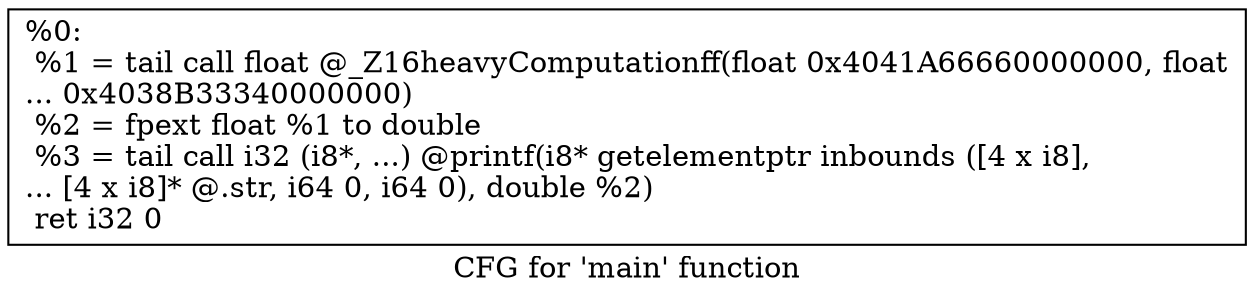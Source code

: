 digraph "CFG for 'main' function" {
	label="CFG for 'main' function";

	Node0x3cf1be0 [shape=record,label="{%0:\l  %1 = tail call float @_Z16heavyComputationff(float 0x4041A66660000000, float\l... 0x4038B33340000000)\l  %2 = fpext float %1 to double\l  %3 = tail call i32 (i8*, ...) @printf(i8* getelementptr inbounds ([4 x i8],\l... [4 x i8]* @.str, i64 0, i64 0), double %2)\l  ret i32 0\l}"];
}

